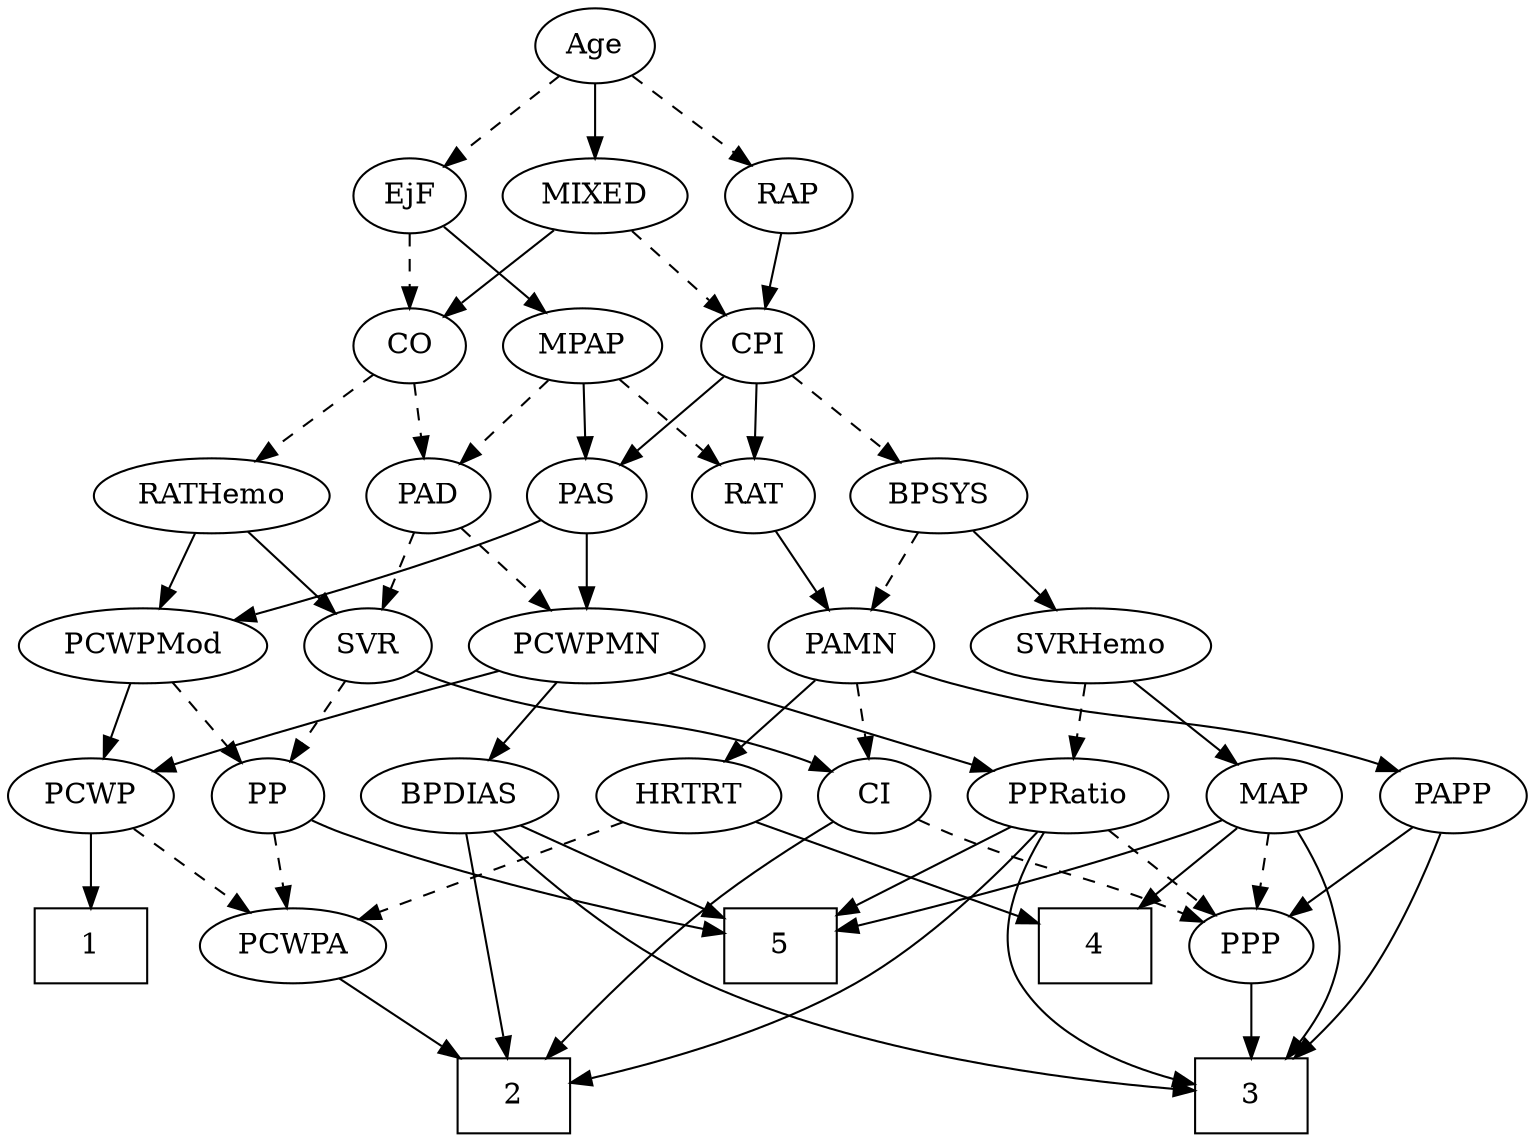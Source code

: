 strict digraph {
	graph [bb="0,0,671.94,540"];
	node [label="\N"];
	1	[height=0.5,
		pos="35.097,90",
		shape=box,
		width=0.75];
	2	[height=0.5,
		pos="218.1,18",
		shape=box,
		width=0.75];
	3	[height=0.5,
		pos="550.1,18",
		shape=box,
		width=0.75];
	4	[height=0.5,
		pos="478.1,90",
		shape=box,
		width=0.75];
	5	[height=0.5,
		pos="330.1,90",
		shape=box,
		width=0.75];
	Age	[height=0.5,
		pos="259.1,522",
		width=0.75];
	EjF	[height=0.5,
		pos="174.1,450",
		width=0.75];
	Age -> EjF	[pos="e,190.44,464.46 242.71,507.5 230.13,497.14 212.56,482.67 198.35,470.97",
		style=dashed];
	RAP	[height=0.5,
		pos="345.1,450",
		width=0.77632];
	Age -> RAP	[pos="e,328.27,464.69 275.68,507.5 288.33,497.21 305.95,482.86 320.28,471.2",
		style=dashed];
	MIXED	[height=0.5,
		pos="259.1,450",
		width=1.1193];
	Age -> MIXED	[pos="e,259.1,468.1 259.1,503.7 259.1,495.98 259.1,486.71 259.1,478.11",
		style=solid];
	MPAP	[height=0.5,
		pos="254.1,378",
		width=0.97491];
	EjF -> MPAP	[pos="e,236.94,394.01 189.9,435.17 201.14,425.34 216.46,411.93 229.31,400.69",
		style=solid];
	CO	[height=0.5,
		pos="174.1,378",
		width=0.75];
	EjF -> CO	[pos="e,174.1,396.1 174.1,431.7 174.1,423.98 174.1,414.71 174.1,406.11",
		style=dashed];
	CPI	[height=0.5,
		pos="334.1,378",
		width=0.75];
	RAP -> CPI	[pos="e,336.81,396.28 342.43,432.05 341.22,424.35 339.76,415.03 338.4,406.36",
		style=solid];
	MIXED -> CO	[pos="e,190.49,392.5 240.65,433.81 228.28,423.62 211.85,410.09 198.41,399.02",
		style=solid];
	MIXED -> CPI	[pos="e,319.03,393.07 275.74,433.46 286.26,423.65 299.99,410.83 311.49,400.1",
		style=dashed];
	PAD	[height=0.5,
		pos="182.1,306",
		width=0.79437];
	MPAP -> PAD	[pos="e,197.2,321.68 238.47,361.81 228.53,352.14 215.49,339.46 204.45,328.73",
		style=dashed];
	PAS	[height=0.5,
		pos="256.1,306",
		width=0.75];
	MPAP -> PAS	[pos="e,255.61,324.1 254.59,359.7 254.81,351.98 255.08,342.71 255.32,334.11",
		style=solid];
	RAT	[height=0.5,
		pos="332.1,306",
		width=0.75827];
	MPAP -> RAT	[pos="e,316.53,320.97 271.02,361.81 282.12,351.85 296.78,338.7 308.95,327.77",
		style=dashed];
	BPSYS	[height=0.5,
		pos="415.1,306",
		width=1.0471];
	PAMN	[height=0.5,
		pos="377.1,234",
		width=1.011];
	BPSYS -> PAMN	[pos="e,386.04,251.47 406.09,288.41 401.55,280.04 395.94,269.71 390.87,260.37",
		style=dashed];
	SVRHemo	[height=0.5,
		pos="481.1,234",
		width=1.3902];
	BPSYS -> SVRHemo	[pos="e,465.72,251.31 430.07,289.12 438.56,280.12 449.34,268.68 458.8,258.65",
		style=solid];
	SVR	[height=0.5,
		pos="160.1,234",
		width=0.77632];
	PAD -> SVR	[pos="e,165.37,251.79 176.77,288.05 174.26,280.06 171.2,270.33 168.39,261.4",
		style=dashed];
	PCWPMN	[height=0.5,
		pos="256.1,234",
		width=1.3902];
	PAD -> PCWPMN	[pos="e,239.24,250.95 197.43,290.5 207.34,281.13 220.44,268.73 231.75,258.03",
		style=dashed];
	CO -> PAD	[pos="e,180.14,324.1 176.07,359.7 176.96,351.98 178.02,342.71 179,334.11",
		style=dashed];
	RATHemo	[height=0.5,
		pos="86.097,306",
		width=1.3721];
	CO -> RATHemo	[pos="e,105.78,322.65 157.13,363.5 144.85,353.74 128,340.33 113.79,329.02",
		style=dashed];
	PCWPMod	[height=0.5,
		pos="62.097,234",
		width=1.4443];
	PAS -> PCWPMod	[pos="e,100.22,246.41 234.96,294.51 230.12,292.25 224.97,289.96 220.1,288 183.76,273.39 141.68,259.41 110.09,249.48",
		style=solid];
	PAS -> PCWPMN	[pos="e,256.1,252.1 256.1,287.7 256.1,279.98 256.1,270.71 256.1,262.11",
		style=solid];
	CI	[height=0.5,
		pos="387.1,162",
		width=0.75];
	PAMN -> CI	[pos="e,384.65,180.1 379.57,215.7 380.67,207.98 382,198.71 383.22,190.11",
		style=dashed];
	PAPP	[height=0.5,
		pos="640.1,162",
		width=0.88464];
	PAMN -> PAPP	[pos="e,616.28,174.05 404.47,221.86 410.23,219.74 416.32,217.66 422.1,216 499.66,193.67 523.01,203.91 600.1,180 602.35,179.3 604.64,178.52 \
606.94,177.69",
		style=solid];
	HRTRT	[height=0.5,
		pos="302.1,162",
		width=1.1013];
	PAMN -> HRTRT	[pos="e,318.6,178.4 360.82,217.81 350.67,208.34 337.43,195.97 326.08,185.39",
		style=solid];
	RATHemo -> SVR	[pos="e,145.03,249.25 103.26,288.76 113.53,279.05 126.69,266.6 137.76,256.13",
		style=solid];
	RATHemo -> PCWPMod	[pos="e,68.02,252.28 80.287,288.05 77.586,280.18 74.308,270.62 71.283,261.79",
		style=solid];
	CPI -> BPSYS	[pos="e,397.73,322.01 350.1,363.17 361.48,353.34 376.99,339.93 390,328.69",
		style=dashed];
	CPI -> PAS	[pos="e,271.48,320.8 318.69,363.17 307.36,353.01 291.79,339.03 279.01,327.56",
		style=solid];
	CPI -> RAT	[pos="e,332.59,324.1 333.6,359.7 333.38,351.98 333.12,342.71 332.87,334.11",
		style=solid];
	RAT -> PAMN	[pos="e,366.61,251.31 342.31,289.12 347.87,280.47 354.87,269.58 361.13,259.83",
		style=solid];
	PP	[height=0.5,
		pos="115.1,162",
		width=0.75];
	SVR -> PP	[pos="e,125.27,178.82 149.89,217.12 144.25,208.34 137.12,197.26 130.79,187.42",
		style=dashed];
	SVR -> CI	[pos="e,366.47,173.65 181.71,222.19 186.69,219.95 192.01,217.74 197.1,216 263.59,193.21 284.72,203.14 351.1,180 353.01,179.33 354.95,178.6 \
356.89,177.82",
		style=solid];
	PCWPMod -> PP	[pos="e,103.35,178.51 74.657,216.41 81.381,207.53 89.779,196.44 97.177,186.67",
		style=dashed];
	PCWP	[height=0.5,
		pos="35.097,162",
		width=0.97491];
	PCWPMod -> PCWP	[pos="e,41.573,179.79 55.561,216.05 52.477,208.06 48.724,198.33 45.28,189.4",
		style=solid];
	PCWPA	[height=0.5,
		pos="127.1,90",
		width=1.1555];
	PCWPA -> 2	[pos="e,195.83,36.127 146.84,73.811 158.79,64.621 174.27,52.713 187.75,42.345",
		style=solid];
	BPDIAS	[height=0.5,
		pos="202.1,162",
		width=1.1735];
	PCWPMN -> BPDIAS	[pos="e,214.8,179.47 243.3,216.41 236.64,207.78 228.37,197.06 220.99,187.5",
		style=solid];
	PPRatio	[height=0.5,
		pos="472.1,162",
		width=1.1013];
	PCWPMN -> PPRatio	[pos="e,441.82,173.65 292.67,221.7 326.57,211.15 378.35,194.86 423.1,180 426.04,179.02 429.07,178 432.12,176.97",
		style=solid];
	PCWPMN -> PCWP	[pos="e,61.968,173.76 218.33,222.06 174.48,209.3 104.89,188.83 79.097,180 76.569,179.13 73.971,178.21 71.362,177.27",
		style=solid];
	MAP	[height=0.5,
		pos="560.1,162",
		width=0.84854];
	SVRHemo -> MAP	[pos="e,543.85,177.39 499.02,217.12 510.08,207.32 524.38,194.65 536.37,184.02",
		style=solid];
	SVRHemo -> PPRatio	[pos="e,474.3,180.1 478.87,215.7 477.88,207.98 476.69,198.71 475.58,190.11",
		style=dashed];
	BPDIAS -> 2	[pos="e,216.16,36.189 204.03,143.87 206.75,119.67 211.76,75.211 215.01,46.393",
		style=solid];
	BPDIAS -> 3	[pos="e,523.02,19.713 214.12,144.67 230.05,124.3 260.11,89.974 294.1,72 365.41,34.282 461.12,23.39 512.96,20.256",
		style=solid];
	BPDIAS -> 5	[pos="e,302.96,105.84 227.08,147.34 246.18,136.89 272.77,122.35 294.16,110.66",
		style=solid];
	MAP -> 3	[pos="e,565.71,36.226 570.34,145.02 576.22,134.86 583.04,121.18 586.1,108 589.71,92.414 590.8,87.293 586.1,72 583.09,62.215 577.59,52.616 \
571.78,44.334",
		style=solid];
	MAP -> 4	[pos="e,498.14,108.11 543.5,146.83 532.75,137.66 518.49,125.48 506.02,114.84",
		style=solid];
	MAP -> 5	[pos="e,357.35,97.285 536.8,150.21 531.68,148.02 526.25,145.83 521.1,144 468.55,125.36 406.01,109.09 367.17,99.648",
		style=solid];
	PPP	[height=0.5,
		pos="550.1,90",
		width=0.75];
	MAP -> PPP	[pos="e,552.56,108.28 557.68,144.05 556.57,136.35 555.24,127.03 554.01,118.36",
		style=dashed];
	PP -> 5	[pos="e,302.98,97.642 136.18,150.38 141.02,148.13 146.19,145.87 151.1,144 199.26,125.62 256.67,109.62 293.24,100.14",
		style=solid];
	PP -> PCWPA	[pos="e,124.14,108.28 118,144.05 119.32,136.35 120.92,127.03 122.41,118.36",
		style=dashed];
	PPP -> 3	[pos="e,550.1,36.104 550.1,71.697 550.1,63.983 550.1,54.712 550.1,46.112",
		style=solid];
	PPRatio -> 2	[pos="e,245.27,25.608 456.93,145.19 437.47,125.68 401.94,92.578 366.1,72 330.69,51.673 286.13,37.005 255.2,28.323",
		style=solid];
	PPRatio -> 3	[pos="e,522.9,23.922 458.76,144.92 445.06,126.31 427.61,95.249 442.1,72 457.53,47.229 488.3,33.709 513.06,26.537",
		style=solid];
	PPRatio -> 5	[pos="e,357.43,104.47 446.05,148.16 423.76,137.17 391.42,121.23 366.56,108.97",
		style=solid];
	PPRatio -> PPP	[pos="e,534.68,104.83 489.41,145.46 500.53,135.49 515.09,122.41 527.17,111.58",
		style=dashed];
	PCWP -> 1	[pos="e,35.097,108.1 35.097,143.7 35.097,135.98 35.097,126.71 35.097,118.11",
		style=solid];
	PCWP -> PCWPA	[pos="e,107.42,105.97 54.159,146.5 67.182,136.59 84.653,123.29 99.231,112.2",
		style=dashed];
	CI -> 2	[pos="e,230.03,36.295 366.37,150.26 342.85,137.9 306.2,118.01 294.1,108 271.56,89.359 250.34,63.541 236.08,44.511",
		style=solid];
	CI -> PPP	[pos="e,528.88,101.3 408.31,150.7 413.15,148.44 418.28,146.09 423.1,144 463,126.7 474.19,125.3 514.1,108 515.9,107.22 517.76,106.4 519.62,\
105.56",
		style=dashed];
	PAPP -> 3	[pos="e,570.23,36.146 634.95,143.99 628.84,125.35 617.51,95.039 602.1,72 595.22,61.725 586.2,51.71 577.6,43.203",
		style=solid];
	PAPP -> PPP	[pos="e,567.06,104.2 621.88,146.83 608.49,136.42 590.11,122.12 575.31,110.61",
		style=solid];
	HRTRT -> 4	[pos="e,451.02,101.77 331.16,149.44 361.33,137.44 408.61,118.64 441.36,105.61",
		style=solid];
	HRTRT -> PCWPA	[pos="e,156.62,102.81 273.2,149.44 243.99,137.76 198.66,119.62 166.24,106.66",
		style=dashed];
}
